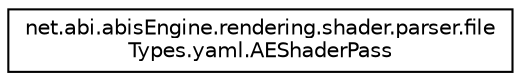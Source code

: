 digraph "Graphical Class Hierarchy"
{
 // LATEX_PDF_SIZE
  edge [fontname="Helvetica",fontsize="10",labelfontname="Helvetica",labelfontsize="10"];
  node [fontname="Helvetica",fontsize="10",shape=record];
  rankdir="LR";
  Node0 [label="net.abi.abisEngine.rendering.shader.parser.file\lTypes.yaml.AEShaderPass",height=0.2,width=0.4,color="black", fillcolor="white", style="filled",URL="$d6/d63/classnet_1_1abi_1_1abis_engine_1_1rendering_1_1shader_1_1parser_1_1file_types_1_1yaml_1_1_a_e_shader_pass.html",tooltip=" "];
}
